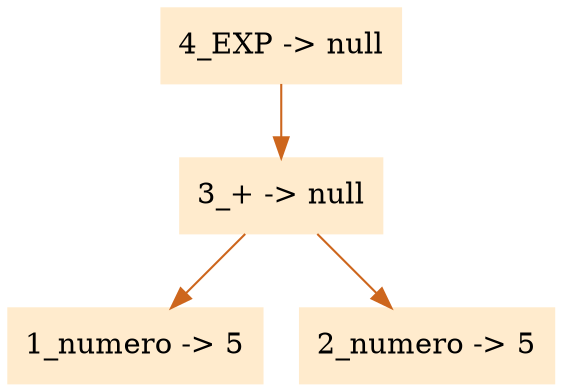 digraph G {node[shape=box, style=filled, color=blanchedalmond]; edge[color=chocolate3];rankdir=UD 

"4_EXP -> null"->"3_+ -> null"
"3_+ -> null"->"1_numero -> 5"
"3_+ -> null"->"2_numero -> 5"


}
